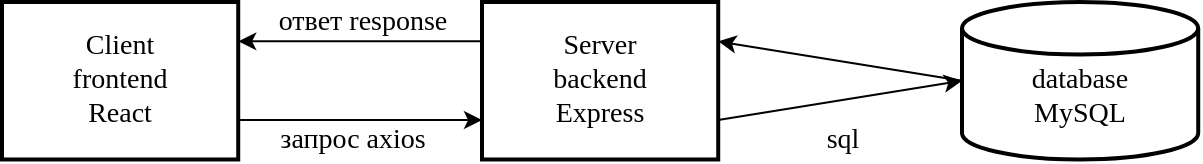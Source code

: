 <mxfile version="15.4.0" type="device"><diagram id="GDl00YZeLB69F6QLh4L9" name="Page-1"><mxGraphModel dx="1024" dy="592" grid="1" gridSize="10" guides="1" tooltips="1" connect="1" arrows="1" fold="1" page="1" pageScale="1" pageWidth="827" pageHeight="1169" math="0" shadow="0"><root><mxCell id="0"/><mxCell id="1" parent="0"/><mxCell id="ybPuBJ4diQ5YC9nBPNhL-4" style="edgeStyle=orthogonalEdgeStyle;rounded=0;orthogonalLoop=1;jettySize=auto;html=1;exitX=1;exitY=0.75;exitDx=0;exitDy=0;entryX=0;entryY=0.75;entryDx=0;entryDy=0;fontFamily=Times New Roman;fontSize=14;" edge="1" parent="1" source="ybPuBJ4diQ5YC9nBPNhL-1" target="ybPuBJ4diQ5YC9nBPNhL-2"><mxGeometry relative="1" as="geometry"/></mxCell><mxCell id="ybPuBJ4diQ5YC9nBPNhL-1" value="Client&lt;br style=&quot;font-size: 14px;&quot;&gt;frontend&lt;br style=&quot;font-size: 14px;&quot;&gt;React" style="rounded=0;whiteSpace=wrap;html=1;absoluteArcSize=1;arcSize=14;strokeWidth=2;fontFamily=Times New Roman;fontSize=14;" vertex="1" parent="1"><mxGeometry x="40" y="80" width="118.11" height="78.74" as="geometry"/></mxCell><mxCell id="ybPuBJ4diQ5YC9nBPNhL-6" style="edgeStyle=orthogonalEdgeStyle;rounded=0;orthogonalLoop=1;jettySize=auto;html=1;exitX=0;exitY=0.25;exitDx=0;exitDy=0;entryX=1;entryY=0.25;entryDx=0;entryDy=0;fontFamily=Times New Roman;fontSize=14;" edge="1" parent="1" source="ybPuBJ4diQ5YC9nBPNhL-2" target="ybPuBJ4diQ5YC9nBPNhL-1"><mxGeometry relative="1" as="geometry"/></mxCell><mxCell id="ybPuBJ4diQ5YC9nBPNhL-8" style="rounded=0;orthogonalLoop=1;jettySize=auto;html=1;exitX=1;exitY=0.75;exitDx=0;exitDy=0;entryX=0;entryY=0.5;entryDx=0;entryDy=0;entryPerimeter=0;fontFamily=Times New Roman;fontSize=14;" edge="1" parent="1" source="ybPuBJ4diQ5YC9nBPNhL-2" target="ybPuBJ4diQ5YC9nBPNhL-3"><mxGeometry relative="1" as="geometry"/></mxCell><mxCell id="ybPuBJ4diQ5YC9nBPNhL-2" value="Server&lt;br style=&quot;font-size: 14px;&quot;&gt;backend&lt;br style=&quot;font-size: 14px;&quot;&gt;Express" style="rounded=0;whiteSpace=wrap;html=1;absoluteArcSize=1;arcSize=14;strokeWidth=2;fontFamily=Times New Roman;fontSize=14;" vertex="1" parent="1"><mxGeometry x="280" y="80" width="118.11" height="78.74" as="geometry"/></mxCell><mxCell id="ybPuBJ4diQ5YC9nBPNhL-9" style="edgeStyle=none;rounded=0;orthogonalLoop=1;jettySize=auto;html=1;exitX=0;exitY=0.5;exitDx=0;exitDy=0;exitPerimeter=0;entryX=1;entryY=0.25;entryDx=0;entryDy=0;fontFamily=Times New Roman;fontSize=14;" edge="1" parent="1" source="ybPuBJ4diQ5YC9nBPNhL-3" target="ybPuBJ4diQ5YC9nBPNhL-2"><mxGeometry relative="1" as="geometry"/></mxCell><mxCell id="ybPuBJ4diQ5YC9nBPNhL-3" value="&lt;br&gt;database&lt;br&gt;MySQL" style="strokeWidth=2;html=1;shape=mxgraph.flowchart.database;whiteSpace=wrap;rounded=0;fontFamily=Times New Roman;fontSize=14;" vertex="1" parent="1"><mxGeometry x="520" y="80" width="118.11" height="78.74" as="geometry"/></mxCell><mxCell id="ybPuBJ4diQ5YC9nBPNhL-5" value="запрос axios" style="text;html=1;align=center;verticalAlign=middle;resizable=0;points=[];autosize=1;strokeColor=none;fillColor=none;fontSize=14;fontFamily=Times New Roman;" vertex="1" parent="1"><mxGeometry x="170" y="138.74" width="90" height="20" as="geometry"/></mxCell><mxCell id="ybPuBJ4diQ5YC9nBPNhL-7" value="ответ response" style="text;html=1;align=center;verticalAlign=middle;resizable=0;points=[];autosize=1;strokeColor=none;fillColor=none;fontSize=14;fontFamily=Times New Roman;" vertex="1" parent="1"><mxGeometry x="170" y="80" width="100" height="20" as="geometry"/></mxCell><mxCell id="ybPuBJ4diQ5YC9nBPNhL-10" value="sql" style="text;html=1;align=center;verticalAlign=middle;resizable=0;points=[];autosize=1;strokeColor=none;fillColor=none;fontSize=14;fontFamily=Times New Roman;" vertex="1" parent="1"><mxGeometry x="445" y="138.74" width="30" height="20" as="geometry"/></mxCell></root></mxGraphModel></diagram></mxfile>